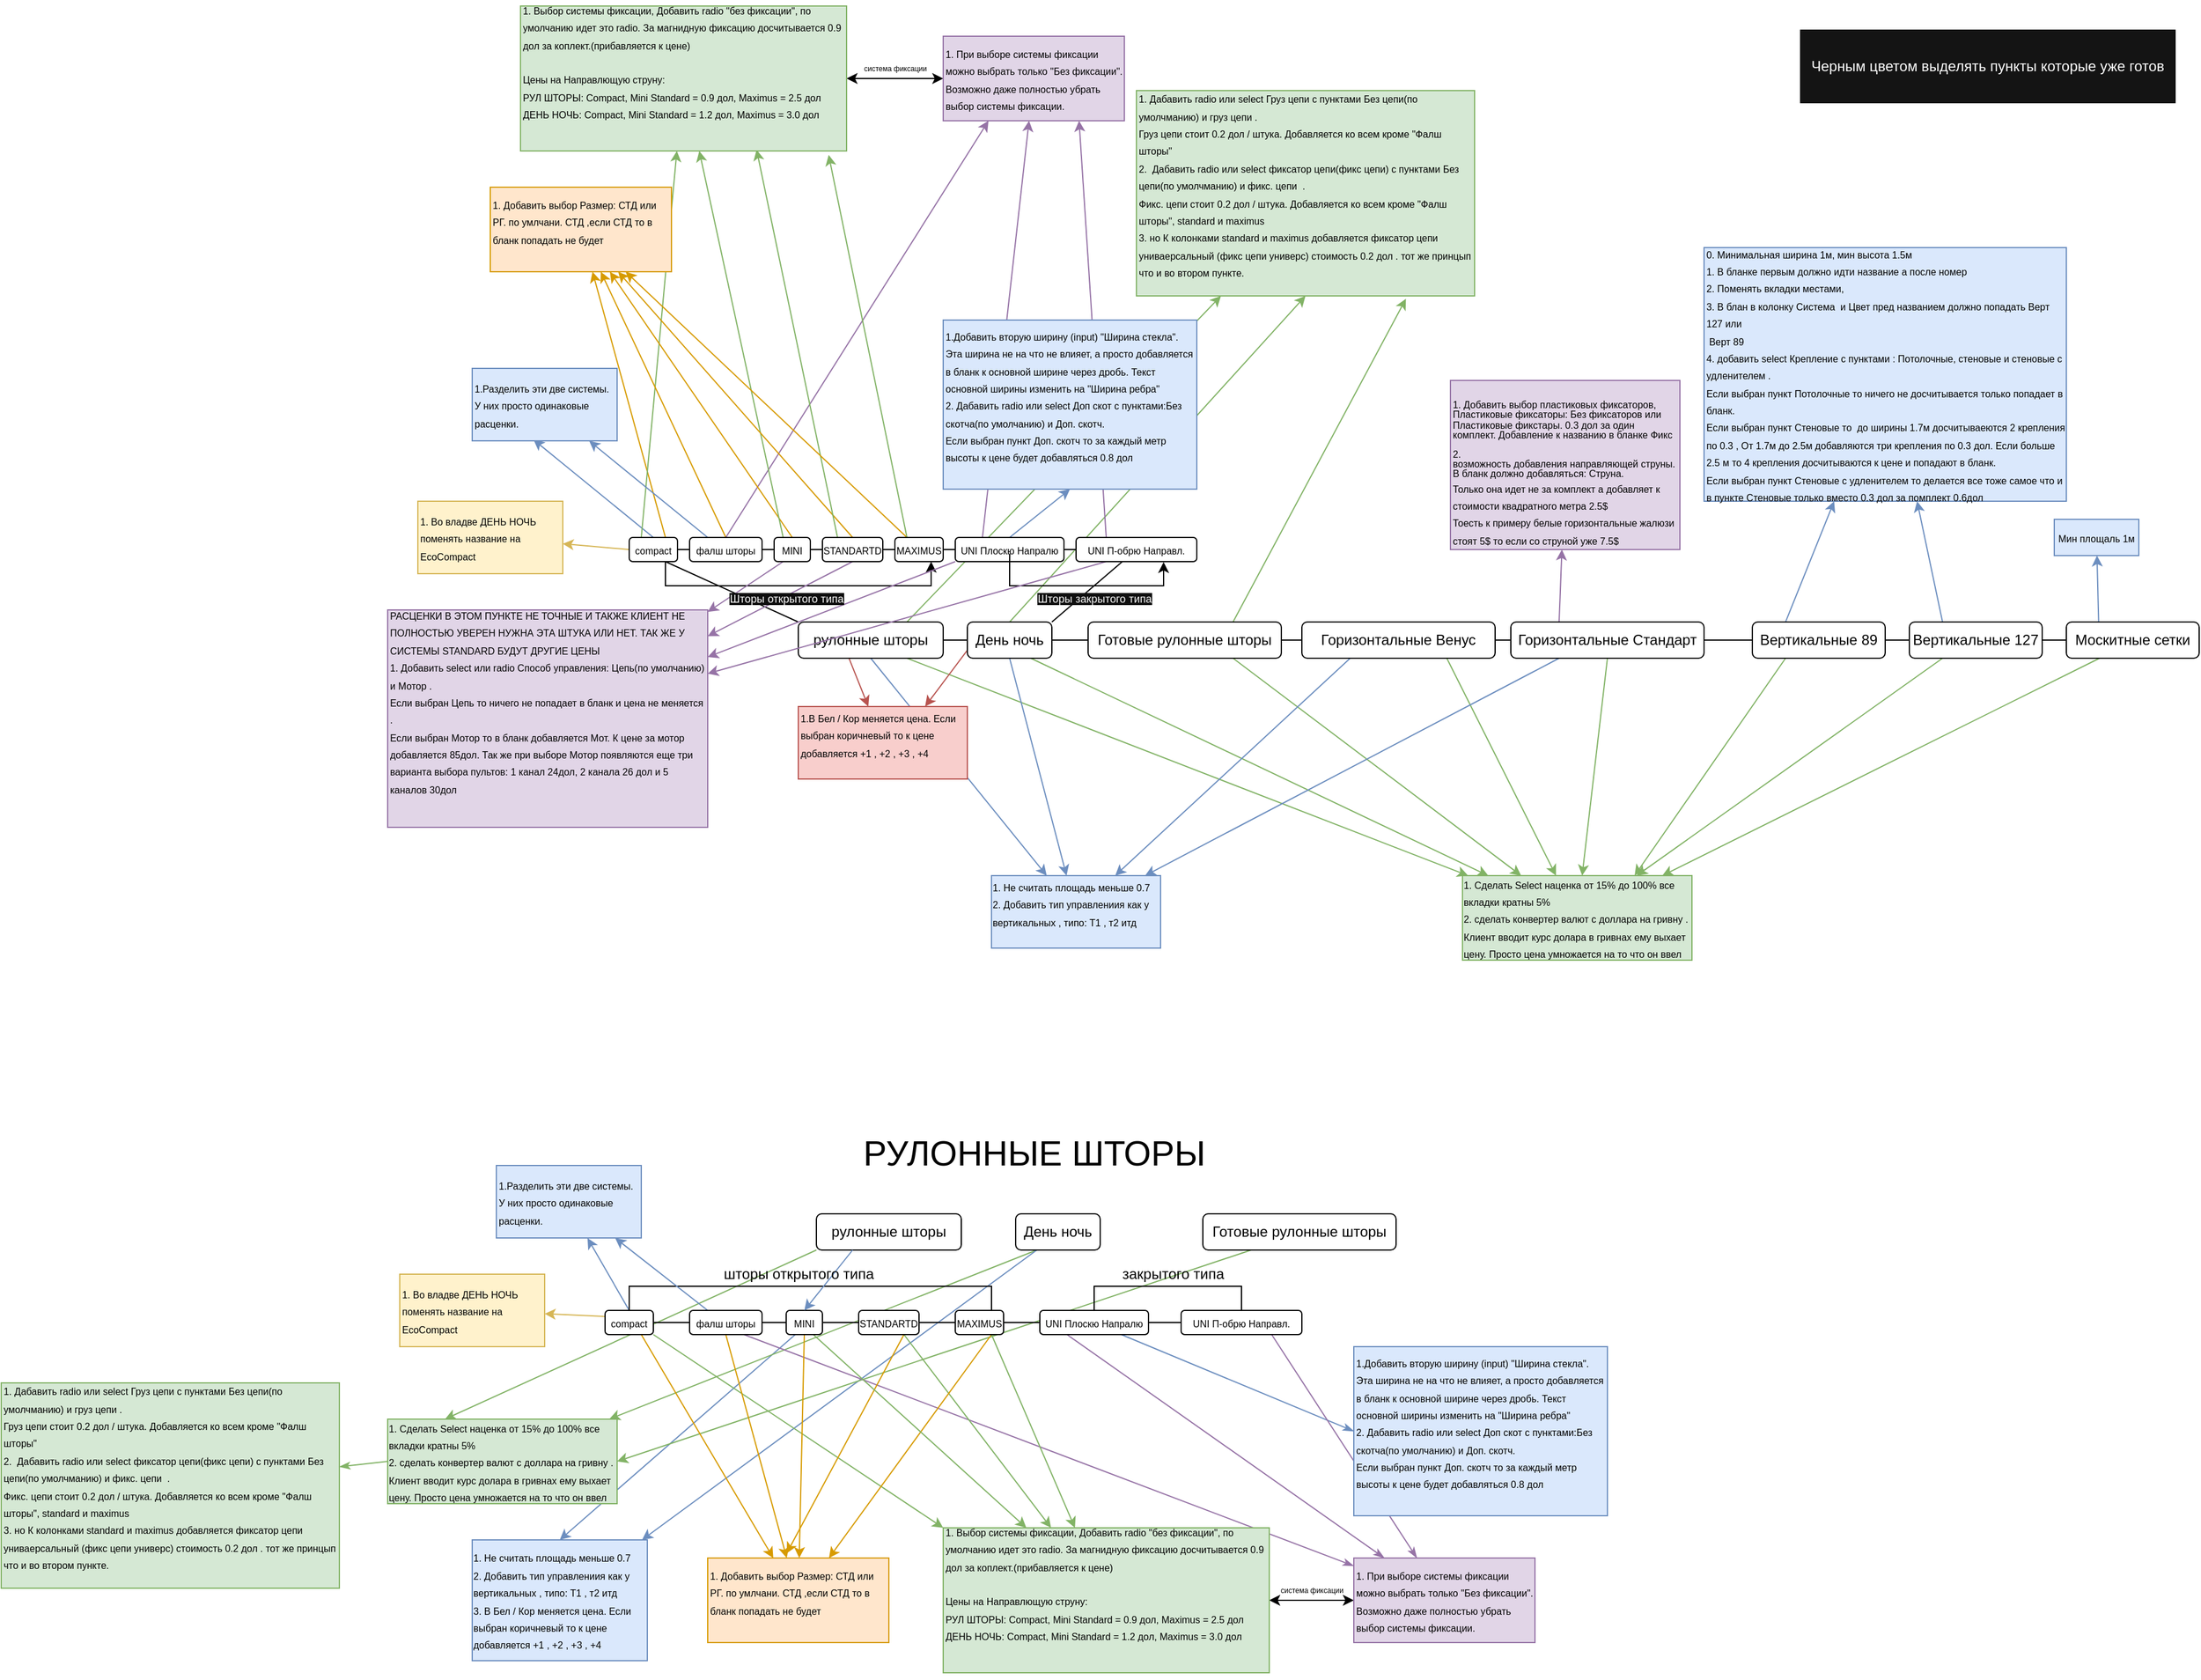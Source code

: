 <mxfile version="13.9.2" type="github"><diagram id="Gw-OTtRD4lfyqZLyE981" name="Страница 1"><mxGraphModel dx="2106" dy="666" grid="1" gridSize="10" guides="1" tooltips="1" connect="1" arrows="1" fold="1" page="1" pageScale="1" pageWidth="827" pageHeight="1169" math="0" shadow="0"><root><mxCell id="0"/><mxCell id="1" parent="0"/><mxCell id="YFGiQ5MIki4B_HdZWA-Z-1" style="edgeStyle=none;rounded=0;orthogonalLoop=1;jettySize=auto;html=1;exitX=1;exitY=0.5;exitDx=0;exitDy=0;entryX=0;entryY=0.5;entryDx=0;entryDy=0;endArrow=none;endFill=0;" parent="1" source="YFGiQ5MIki4B_HdZWA-Z-7" target="YFGiQ5MIki4B_HdZWA-Z-14" edge="1"><mxGeometry relative="1" as="geometry"/></mxCell><mxCell id="YFGiQ5MIki4B_HdZWA-Z-2" style="edgeStyle=none;rounded=0;orthogonalLoop=1;jettySize=auto;html=1;exitX=0;exitY=0;exitDx=0;exitDy=0;entryX=0.75;entryY=1;entryDx=0;entryDy=0;endArrow=none;endFill=0;" parent="1" source="YFGiQ5MIki4B_HdZWA-Z-7" target="YFGiQ5MIki4B_HdZWA-Z-44" edge="1"><mxGeometry relative="1" as="geometry"/></mxCell><mxCell id="YFGiQ5MIki4B_HdZWA-Z-3" style="edgeStyle=none;rounded=0;orthogonalLoop=1;jettySize=auto;html=1;exitX=0.5;exitY=1;exitDx=0;exitDy=0;endArrow=classic;endFill=1;fillColor=#dae8fc;strokeColor=#6c8ebf;" parent="1" source="YFGiQ5MIki4B_HdZWA-Z-7" target="YFGiQ5MIki4B_HdZWA-Z-74" edge="1"><mxGeometry relative="1" as="geometry"/></mxCell><mxCell id="YFGiQ5MIki4B_HdZWA-Z-4" style="edgeStyle=none;rounded=0;orthogonalLoop=1;jettySize=auto;html=1;exitX=0.75;exitY=1;exitDx=0;exitDy=0;endArrow=classic;endFill=1;fillColor=#d5e8d4;strokeColor=#82b366;" parent="1" source="YFGiQ5MIki4B_HdZWA-Z-7" target="YFGiQ5MIki4B_HdZWA-Z-77" edge="1"><mxGeometry relative="1" as="geometry"/></mxCell><mxCell id="YFGiQ5MIki4B_HdZWA-Z-5" style="edgeStyle=none;rounded=0;orthogonalLoop=1;jettySize=auto;html=1;exitX=0.25;exitY=0;exitDx=0;exitDy=0;endArrow=classic;endFill=1;fillColor=#f8cecc;strokeColor=#b85450;" parent="1" source="YFGiQ5MIki4B_HdZWA-Z-7" target="YFGiQ5MIki4B_HdZWA-Z-80" edge="1"><mxGeometry relative="1" as="geometry"/></mxCell><mxCell id="YFGiQ5MIki4B_HdZWA-Z-6" style="edgeStyle=none;rounded=0;orthogonalLoop=1;jettySize=auto;html=1;exitX=0.75;exitY=0;exitDx=0;exitDy=0;entryX=0.25;entryY=1;entryDx=0;entryDy=0;fillColor=#d5e8d4;strokeColor=#82b366;" parent="1" source="YFGiQ5MIki4B_HdZWA-Z-7" target="YFGiQ5MIki4B_HdZWA-Z-89" edge="1"><mxGeometry relative="1" as="geometry"/></mxCell><mxCell id="YFGiQ5MIki4B_HdZWA-Z-7" value="рулонные шторы" style="rounded=1;whiteSpace=wrap;html=1;" parent="1" vertex="1"><mxGeometry x="370" y="550" width="120" height="30" as="geometry"/></mxCell><mxCell id="YFGiQ5MIki4B_HdZWA-Z-8" style="edgeStyle=none;rounded=0;orthogonalLoop=1;jettySize=auto;html=1;exitX=1;exitY=0.5;exitDx=0;exitDy=0;entryX=0;entryY=0.5;entryDx=0;entryDy=0;endArrow=none;endFill=0;" parent="1" source="YFGiQ5MIki4B_HdZWA-Z-14" target="YFGiQ5MIki4B_HdZWA-Z-18" edge="1"><mxGeometry relative="1" as="geometry"/></mxCell><mxCell id="YFGiQ5MIki4B_HdZWA-Z-9" style="edgeStyle=none;rounded=0;orthogonalLoop=1;jettySize=auto;html=1;exitX=0.5;exitY=1;exitDx=0;exitDy=0;endArrow=classic;endFill=1;fillColor=#dae8fc;strokeColor=#6c8ebf;" parent="1" source="YFGiQ5MIki4B_HdZWA-Z-14" target="YFGiQ5MIki4B_HdZWA-Z-74" edge="1"><mxGeometry relative="1" as="geometry"/></mxCell><mxCell id="YFGiQ5MIki4B_HdZWA-Z-10" style="edgeStyle=none;rounded=0;orthogonalLoop=1;jettySize=auto;html=1;exitX=0.75;exitY=1;exitDx=0;exitDy=0;endArrow=classic;endFill=1;fillColor=#d5e8d4;strokeColor=#82b366;" parent="1" source="YFGiQ5MIki4B_HdZWA-Z-14" target="YFGiQ5MIki4B_HdZWA-Z-77" edge="1"><mxGeometry relative="1" as="geometry"/></mxCell><mxCell id="YFGiQ5MIki4B_HdZWA-Z-11" style="edgeStyle=none;rounded=0;orthogonalLoop=1;jettySize=auto;html=1;exitX=0.25;exitY=0;exitDx=0;exitDy=0;entryX=0.75;entryY=0;entryDx=0;entryDy=0;endArrow=classic;endFill=1;fillColor=#f8cecc;strokeColor=#b85450;" parent="1" source="YFGiQ5MIki4B_HdZWA-Z-14" target="YFGiQ5MIki4B_HdZWA-Z-80" edge="1"><mxGeometry relative="1" as="geometry"/></mxCell><mxCell id="YFGiQ5MIki4B_HdZWA-Z-12" style="edgeStyle=none;rounded=0;orthogonalLoop=1;jettySize=auto;html=1;exitX=1;exitY=0;exitDx=0;exitDy=0;endArrow=none;endFill=0;" parent="1" source="YFGiQ5MIki4B_HdZWA-Z-14" target="YFGiQ5MIki4B_HdZWA-Z-69" edge="1"><mxGeometry relative="1" as="geometry"/></mxCell><mxCell id="YFGiQ5MIki4B_HdZWA-Z-13" style="edgeStyle=none;rounded=0;orthogonalLoop=1;jettySize=auto;html=1;exitX=0.5;exitY=0;exitDx=0;exitDy=0;entryX=0.5;entryY=1;entryDx=0;entryDy=0;fillColor=#d5e8d4;strokeColor=#82b366;" parent="1" source="YFGiQ5MIki4B_HdZWA-Z-14" target="YFGiQ5MIki4B_HdZWA-Z-89" edge="1"><mxGeometry relative="1" as="geometry"/></mxCell><mxCell id="YFGiQ5MIki4B_HdZWA-Z-14" value="День ночь" style="rounded=1;whiteSpace=wrap;html=1;" parent="1" vertex="1"><mxGeometry x="510" y="550" width="70" height="30" as="geometry"/></mxCell><mxCell id="YFGiQ5MIki4B_HdZWA-Z-15" style="edgeStyle=none;rounded=0;orthogonalLoop=1;jettySize=auto;html=1;exitX=1;exitY=0.5;exitDx=0;exitDy=0;entryX=0;entryY=0.5;entryDx=0;entryDy=0;endArrow=none;endFill=0;" parent="1" source="YFGiQ5MIki4B_HdZWA-Z-18" target="YFGiQ5MIki4B_HdZWA-Z-22" edge="1"><mxGeometry relative="1" as="geometry"/></mxCell><mxCell id="YFGiQ5MIki4B_HdZWA-Z-16" style="edgeStyle=none;rounded=0;orthogonalLoop=1;jettySize=auto;html=1;exitX=0.75;exitY=1;exitDx=0;exitDy=0;endArrow=classic;endFill=1;fillColor=#d5e8d4;strokeColor=#82b366;" parent="1" source="YFGiQ5MIki4B_HdZWA-Z-18" target="YFGiQ5MIki4B_HdZWA-Z-77" edge="1"><mxGeometry relative="1" as="geometry"/></mxCell><mxCell id="YFGiQ5MIki4B_HdZWA-Z-17" style="edgeStyle=none;rounded=0;orthogonalLoop=1;jettySize=auto;html=1;exitX=0.75;exitY=0;exitDx=0;exitDy=0;entryX=0.797;entryY=1.014;entryDx=0;entryDy=0;entryPerimeter=0;fillColor=#d5e8d4;strokeColor=#82b366;" parent="1" source="YFGiQ5MIki4B_HdZWA-Z-18" target="YFGiQ5MIki4B_HdZWA-Z-89" edge="1"><mxGeometry relative="1" as="geometry"/></mxCell><mxCell id="YFGiQ5MIki4B_HdZWA-Z-18" value="Готовые рулонные шторы" style="rounded=1;whiteSpace=wrap;html=1;" parent="1" vertex="1"><mxGeometry x="610" y="550" width="160" height="30" as="geometry"/></mxCell><mxCell id="YFGiQ5MIki4B_HdZWA-Z-19" style="edgeStyle=none;rounded=0;orthogonalLoop=1;jettySize=auto;html=1;exitX=1;exitY=0.5;exitDx=0;exitDy=0;endArrow=none;endFill=0;" parent="1" source="YFGiQ5MIki4B_HdZWA-Z-22" target="YFGiQ5MIki4B_HdZWA-Z-26" edge="1"><mxGeometry relative="1" as="geometry"/></mxCell><mxCell id="YFGiQ5MIki4B_HdZWA-Z-20" style="edgeStyle=none;rounded=0;orthogonalLoop=1;jettySize=auto;html=1;exitX=0.25;exitY=1;exitDx=0;exitDy=0;endArrow=classic;endFill=1;fillColor=#dae8fc;strokeColor=#6c8ebf;" parent="1" source="YFGiQ5MIki4B_HdZWA-Z-22" target="YFGiQ5MIki4B_HdZWA-Z-74" edge="1"><mxGeometry relative="1" as="geometry"/></mxCell><mxCell id="YFGiQ5MIki4B_HdZWA-Z-21" style="edgeStyle=none;rounded=0;orthogonalLoop=1;jettySize=auto;html=1;exitX=0.75;exitY=1;exitDx=0;exitDy=0;endArrow=classic;endFill=1;fillColor=#d5e8d4;strokeColor=#82b366;" parent="1" source="YFGiQ5MIki4B_HdZWA-Z-22" target="YFGiQ5MIki4B_HdZWA-Z-77" edge="1"><mxGeometry relative="1" as="geometry"/></mxCell><mxCell id="YFGiQ5MIki4B_HdZWA-Z-22" value="Горизонтальные Венус" style="rounded=1;whiteSpace=wrap;html=1;" parent="1" vertex="1"><mxGeometry x="787" y="550" width="160" height="30" as="geometry"/></mxCell><mxCell id="YFGiQ5MIki4B_HdZWA-Z-23" style="edgeStyle=none;rounded=0;orthogonalLoop=1;jettySize=auto;html=1;exitX=1;exitY=0.5;exitDx=0;exitDy=0;entryX=0;entryY=0.5;entryDx=0;entryDy=0;endArrow=none;endFill=0;" parent="1" source="YFGiQ5MIki4B_HdZWA-Z-26" target="YFGiQ5MIki4B_HdZWA-Z-30" edge="1"><mxGeometry relative="1" as="geometry"/></mxCell><mxCell id="YFGiQ5MIki4B_HdZWA-Z-24" style="edgeStyle=none;rounded=0;orthogonalLoop=1;jettySize=auto;html=1;exitX=0.25;exitY=1;exitDx=0;exitDy=0;endArrow=classic;endFill=1;fillColor=#dae8fc;strokeColor=#6c8ebf;" parent="1" source="YFGiQ5MIki4B_HdZWA-Z-26" target="YFGiQ5MIki4B_HdZWA-Z-74" edge="1"><mxGeometry relative="1" as="geometry"/></mxCell><mxCell id="YFGiQ5MIki4B_HdZWA-Z-25" style="edgeStyle=none;rounded=0;orthogonalLoop=1;jettySize=auto;html=1;exitX=0.5;exitY=1;exitDx=0;exitDy=0;endArrow=classic;endFill=1;fillColor=#d5e8d4;strokeColor=#82b366;" parent="1" source="YFGiQ5MIki4B_HdZWA-Z-26" target="YFGiQ5MIki4B_HdZWA-Z-77" edge="1"><mxGeometry relative="1" as="geometry"/></mxCell><mxCell id="YFGiQ5MIki4B_HdZWA-Z-97" style="edgeStyle=none;rounded=0;orthogonalLoop=1;jettySize=auto;html=1;exitX=0.25;exitY=0;exitDx=0;exitDy=0;fillColor=#e1d5e7;strokeColor=#9673a6;" parent="1" source="YFGiQ5MIki4B_HdZWA-Z-26" target="YFGiQ5MIki4B_HdZWA-Z-94" edge="1"><mxGeometry relative="1" as="geometry"/></mxCell><mxCell id="YFGiQ5MIki4B_HdZWA-Z-26" value="Горизонтальные Стандарт" style="rounded=1;whiteSpace=wrap;html=1;" parent="1" vertex="1"><mxGeometry x="960" y="550" width="160" height="30" as="geometry"/></mxCell><mxCell id="YFGiQ5MIki4B_HdZWA-Z-27" style="edgeStyle=none;rounded=0;orthogonalLoop=1;jettySize=auto;html=1;exitX=1;exitY=0.5;exitDx=0;exitDy=0;endArrow=none;endFill=0;" parent="1" source="YFGiQ5MIki4B_HdZWA-Z-30" target="YFGiQ5MIki4B_HdZWA-Z-34" edge="1"><mxGeometry relative="1" as="geometry"/></mxCell><mxCell id="YFGiQ5MIki4B_HdZWA-Z-28" style="edgeStyle=none;rounded=0;orthogonalLoop=1;jettySize=auto;html=1;exitX=0.25;exitY=1;exitDx=0;exitDy=0;entryX=0.75;entryY=0;entryDx=0;entryDy=0;endArrow=classic;endFill=1;fillColor=#d5e8d4;strokeColor=#82b366;" parent="1" source="YFGiQ5MIki4B_HdZWA-Z-30" target="YFGiQ5MIki4B_HdZWA-Z-77" edge="1"><mxGeometry relative="1" as="geometry"/></mxCell><mxCell id="YFGiQ5MIki4B_HdZWA-Z-29" style="edgeStyle=none;rounded=0;orthogonalLoop=1;jettySize=auto;html=1;exitX=0.25;exitY=0;exitDx=0;exitDy=0;fillColor=#dae8fc;strokeColor=#6c8ebf;" parent="1" source="YFGiQ5MIki4B_HdZWA-Z-30" target="YFGiQ5MIki4B_HdZWA-Z-88" edge="1"><mxGeometry relative="1" as="geometry"/></mxCell><mxCell id="YFGiQ5MIki4B_HdZWA-Z-30" value="Вертикальные 89" style="rounded=1;whiteSpace=wrap;html=1;" parent="1" vertex="1"><mxGeometry x="1160" y="550" width="110" height="30" as="geometry"/></mxCell><mxCell id="YFGiQ5MIki4B_HdZWA-Z-31" style="edgeStyle=none;rounded=0;orthogonalLoop=1;jettySize=auto;html=1;exitX=1;exitY=0.5;exitDx=0;exitDy=0;entryX=0;entryY=0.5;entryDx=0;entryDy=0;endArrow=none;endFill=0;" parent="1" source="YFGiQ5MIki4B_HdZWA-Z-34" target="YFGiQ5MIki4B_HdZWA-Z-37" edge="1"><mxGeometry relative="1" as="geometry"/></mxCell><mxCell id="YFGiQ5MIki4B_HdZWA-Z-32" style="edgeStyle=none;rounded=0;orthogonalLoop=1;jettySize=auto;html=1;exitX=0.25;exitY=1;exitDx=0;exitDy=0;endArrow=classic;endFill=1;fillColor=#d5e8d4;strokeColor=#82b366;" parent="1" source="YFGiQ5MIki4B_HdZWA-Z-34" target="YFGiQ5MIki4B_HdZWA-Z-77" edge="1"><mxGeometry relative="1" as="geometry"/></mxCell><mxCell id="YFGiQ5MIki4B_HdZWA-Z-33" style="edgeStyle=none;rounded=0;orthogonalLoop=1;jettySize=auto;html=1;exitX=0.25;exitY=0;exitDx=0;exitDy=0;entryX=0.588;entryY=1;entryDx=0;entryDy=0;entryPerimeter=0;fillColor=#dae8fc;strokeColor=#6c8ebf;" parent="1" source="YFGiQ5MIki4B_HdZWA-Z-34" target="YFGiQ5MIki4B_HdZWA-Z-88" edge="1"><mxGeometry relative="1" as="geometry"/></mxCell><mxCell id="YFGiQ5MIki4B_HdZWA-Z-34" value="Вертикальные 127" style="rounded=1;whiteSpace=wrap;html=1;" parent="1" vertex="1"><mxGeometry x="1290" y="550" width="110" height="30" as="geometry"/></mxCell><mxCell id="YFGiQ5MIki4B_HdZWA-Z-35" style="edgeStyle=none;rounded=0;orthogonalLoop=1;jettySize=auto;html=1;exitX=0.25;exitY=1;exitDx=0;exitDy=0;endArrow=classic;endFill=1;fillColor=#dae8fc;strokeColor=#6c8ebf;" parent="1" source="YFGiQ5MIki4B_HdZWA-Z-37" target="YFGiQ5MIki4B_HdZWA-Z-75" edge="1"><mxGeometry relative="1" as="geometry"/></mxCell><mxCell id="YFGiQ5MIki4B_HdZWA-Z-36" style="edgeStyle=none;rounded=0;orthogonalLoop=1;jettySize=auto;html=1;exitX=0.25;exitY=1;exitDx=0;exitDy=0;endArrow=classic;endFill=1;fillColor=#d5e8d4;strokeColor=#82b366;" parent="1" source="YFGiQ5MIki4B_HdZWA-Z-37" target="YFGiQ5MIki4B_HdZWA-Z-77" edge="1"><mxGeometry relative="1" as="geometry"/></mxCell><mxCell id="YFGiQ5MIki4B_HdZWA-Z-37" value="Москитные сетки" style="rounded=1;whiteSpace=wrap;html=1;" parent="1" vertex="1"><mxGeometry x="1420" y="550" width="110" height="30" as="geometry"/></mxCell><mxCell id="YFGiQ5MIki4B_HdZWA-Z-38" style="edgeStyle=none;rounded=0;orthogonalLoop=1;jettySize=auto;html=1;exitX=1;exitY=0.5;exitDx=0;exitDy=0;entryX=0;entryY=0.5;entryDx=0;entryDy=0;endArrow=none;endFill=0;" parent="1" source="YFGiQ5MIki4B_HdZWA-Z-44" target="YFGiQ5MIki4B_HdZWA-Z-49" edge="1"><mxGeometry relative="1" as="geometry"/></mxCell><mxCell id="YFGiQ5MIki4B_HdZWA-Z-39" style="edgeStyle=none;rounded=0;orthogonalLoop=1;jettySize=auto;html=1;exitX=0.5;exitY=0;exitDx=0;exitDy=0;entryX=0.423;entryY=0.984;entryDx=0;entryDy=0;entryPerimeter=0;endArrow=classic;endFill=1;fillColor=#dae8fc;strokeColor=#6c8ebf;" parent="1" source="YFGiQ5MIki4B_HdZWA-Z-44" target="YFGiQ5MIki4B_HdZWA-Z-76" edge="1"><mxGeometry relative="1" as="geometry"/></mxCell><mxCell id="YFGiQ5MIki4B_HdZWA-Z-40" style="edgeStyle=none;rounded=0;orthogonalLoop=1;jettySize=auto;html=1;exitX=0.75;exitY=0;exitDx=0;exitDy=0;endArrow=classic;endFill=1;fillColor=#ffe6cc;strokeColor=#d79b00;" parent="1" source="YFGiQ5MIki4B_HdZWA-Z-44" target="YFGiQ5MIki4B_HdZWA-Z-78" edge="1"><mxGeometry relative="1" as="geometry"/></mxCell><mxCell id="YFGiQ5MIki4B_HdZWA-Z-41" style="edgeStyle=orthogonalEdgeStyle;rounded=0;orthogonalLoop=1;jettySize=auto;html=1;exitX=0.75;exitY=1;exitDx=0;exitDy=0;entryX=0.75;entryY=1;entryDx=0;entryDy=0;endArrow=classic;endFill=1;" parent="1" source="YFGiQ5MIki4B_HdZWA-Z-44" target="YFGiQ5MIki4B_HdZWA-Z-73" edge="1"><mxGeometry relative="1" as="geometry"/></mxCell><mxCell id="YFGiQ5MIki4B_HdZWA-Z-42" style="edgeStyle=none;rounded=0;orthogonalLoop=1;jettySize=auto;html=1;exitX=0.25;exitY=0;exitDx=0;exitDy=0;endArrow=classic;endFill=1;fillColor=#d5e8d4;strokeColor=#82b366;" parent="1" source="YFGiQ5MIki4B_HdZWA-Z-44" target="YFGiQ5MIki4B_HdZWA-Z-84" edge="1"><mxGeometry relative="1" as="geometry"/></mxCell><mxCell id="YFGiQ5MIki4B_HdZWA-Z-43" style="edgeStyle=none;rounded=0;orthogonalLoop=1;jettySize=auto;html=1;exitX=0;exitY=0.5;exitDx=0;exitDy=0;endArrow=classic;endFill=1;fillColor=#fff2cc;strokeColor=#d6b656;" parent="1" source="YFGiQ5MIki4B_HdZWA-Z-44" target="YFGiQ5MIki4B_HdZWA-Z-86" edge="1"><mxGeometry relative="1" as="geometry"/></mxCell><mxCell id="YFGiQ5MIki4B_HdZWA-Z-44" value="&lt;font style=&quot;font-size: 8px&quot;&gt;compact&lt;/font&gt;" style="rounded=1;whiteSpace=wrap;html=1;" parent="1" vertex="1"><mxGeometry x="230" y="480" width="40" height="20" as="geometry"/></mxCell><mxCell id="YFGiQ5MIki4B_HdZWA-Z-45" style="edgeStyle=none;rounded=0;orthogonalLoop=1;jettySize=auto;html=1;exitX=1;exitY=0.5;exitDx=0;exitDy=0;entryX=0;entryY=0.5;entryDx=0;entryDy=0;endArrow=none;endFill=0;" parent="1" source="YFGiQ5MIki4B_HdZWA-Z-49" target="YFGiQ5MIki4B_HdZWA-Z-54" edge="1"><mxGeometry relative="1" as="geometry"/></mxCell><mxCell id="YFGiQ5MIki4B_HdZWA-Z-46" style="edgeStyle=none;rounded=0;orthogonalLoop=1;jettySize=auto;html=1;exitX=0.25;exitY=0;exitDx=0;exitDy=0;endArrow=classic;endFill=1;fillColor=#dae8fc;strokeColor=#6c8ebf;" parent="1" source="YFGiQ5MIki4B_HdZWA-Z-49" target="YFGiQ5MIki4B_HdZWA-Z-76" edge="1"><mxGeometry relative="1" as="geometry"/></mxCell><mxCell id="YFGiQ5MIki4B_HdZWA-Z-47" style="edgeStyle=none;rounded=0;orthogonalLoop=1;jettySize=auto;html=1;exitX=0.5;exitY=0;exitDx=0;exitDy=0;endArrow=classic;endFill=1;fillColor=#ffe6cc;strokeColor=#d79b00;" parent="1" source="YFGiQ5MIki4B_HdZWA-Z-49" target="YFGiQ5MIki4B_HdZWA-Z-78" edge="1"><mxGeometry relative="1" as="geometry"/></mxCell><mxCell id="YFGiQ5MIki4B_HdZWA-Z-48" style="edgeStyle=none;rounded=0;orthogonalLoop=1;jettySize=auto;html=1;exitX=0.5;exitY=0;exitDx=0;exitDy=0;entryX=0.25;entryY=1;entryDx=0;entryDy=0;endArrow=classic;endFill=1;fillColor=#e1d5e7;strokeColor=#9673a6;" parent="1" source="YFGiQ5MIki4B_HdZWA-Z-49" target="YFGiQ5MIki4B_HdZWA-Z-85" edge="1"><mxGeometry relative="1" as="geometry"/></mxCell><mxCell id="YFGiQ5MIki4B_HdZWA-Z-49" value="&lt;font style=&quot;font-size: 8px&quot;&gt;фалш шторы&lt;/font&gt;" style="rounded=1;whiteSpace=wrap;html=1;" parent="1" vertex="1"><mxGeometry x="280" y="480" width="60" height="20" as="geometry"/></mxCell><mxCell id="YFGiQ5MIki4B_HdZWA-Z-50" style="edgeStyle=none;rounded=0;orthogonalLoop=1;jettySize=auto;html=1;exitX=1;exitY=0.5;exitDx=0;exitDy=0;entryX=0;entryY=0.5;entryDx=0;entryDy=0;endArrow=none;endFill=0;" parent="1" source="YFGiQ5MIki4B_HdZWA-Z-54" target="YFGiQ5MIki4B_HdZWA-Z-59" edge="1"><mxGeometry relative="1" as="geometry"/></mxCell><mxCell id="YFGiQ5MIki4B_HdZWA-Z-51" style="edgeStyle=none;rounded=0;orthogonalLoop=1;jettySize=auto;html=1;exitX=0.5;exitY=0;exitDx=0;exitDy=0;endArrow=classic;endFill=1;fillColor=#ffe6cc;strokeColor=#d79b00;" parent="1" source="YFGiQ5MIki4B_HdZWA-Z-54" target="YFGiQ5MIki4B_HdZWA-Z-78" edge="1"><mxGeometry relative="1" as="geometry"/></mxCell><mxCell id="YFGiQ5MIki4B_HdZWA-Z-52" style="edgeStyle=none;rounded=0;orthogonalLoop=1;jettySize=auto;html=1;exitX=0.25;exitY=0;exitDx=0;exitDy=0;endArrow=classic;endFill=1;fillColor=#d5e8d4;strokeColor=#82b366;" parent="1" source="YFGiQ5MIki4B_HdZWA-Z-54" target="YFGiQ5MIki4B_HdZWA-Z-84" edge="1"><mxGeometry relative="1" as="geometry"/></mxCell><mxCell id="YFGiQ5MIki4B_HdZWA-Z-53" style="edgeStyle=none;rounded=0;orthogonalLoop=1;jettySize=auto;html=1;exitX=0.25;exitY=1;exitDx=0;exitDy=0;fillColor=#e1d5e7;strokeColor=#9673a6;" parent="1" source="YFGiQ5MIki4B_HdZWA-Z-54" target="YFGiQ5MIki4B_HdZWA-Z-90" edge="1"><mxGeometry relative="1" as="geometry"/></mxCell><mxCell id="YFGiQ5MIki4B_HdZWA-Z-54" value="&lt;font style=&quot;font-size: 8px&quot;&gt;MINI&lt;/font&gt;" style="rounded=1;whiteSpace=wrap;html=1;" parent="1" vertex="1"><mxGeometry x="350" y="480" width="30" height="20" as="geometry"/></mxCell><mxCell id="YFGiQ5MIki4B_HdZWA-Z-55" style="edgeStyle=none;rounded=0;orthogonalLoop=1;jettySize=auto;html=1;exitX=1;exitY=0.5;exitDx=0;exitDy=0;entryX=0;entryY=0.5;entryDx=0;entryDy=0;endArrow=none;endFill=0;" parent="1" source="YFGiQ5MIki4B_HdZWA-Z-59" target="YFGiQ5MIki4B_HdZWA-Z-73" edge="1"><mxGeometry relative="1" as="geometry"/></mxCell><mxCell id="YFGiQ5MIki4B_HdZWA-Z-56" style="edgeStyle=none;rounded=0;orthogonalLoop=1;jettySize=auto;html=1;exitX=0.5;exitY=0;exitDx=0;exitDy=0;endArrow=classic;endFill=1;fillColor=#ffe6cc;strokeColor=#d79b00;" parent="1" source="YFGiQ5MIki4B_HdZWA-Z-59" target="YFGiQ5MIki4B_HdZWA-Z-78" edge="1"><mxGeometry relative="1" as="geometry"/></mxCell><mxCell id="YFGiQ5MIki4B_HdZWA-Z-57" style="edgeStyle=none;rounded=0;orthogonalLoop=1;jettySize=auto;html=1;exitX=0.25;exitY=0;exitDx=0;exitDy=0;entryX=0.724;entryY=0.991;entryDx=0;entryDy=0;entryPerimeter=0;endArrow=classic;endFill=1;fillColor=#d5e8d4;strokeColor=#82b366;" parent="1" source="YFGiQ5MIki4B_HdZWA-Z-59" target="YFGiQ5MIki4B_HdZWA-Z-84" edge="1"><mxGeometry relative="1" as="geometry"/></mxCell><mxCell id="YFGiQ5MIki4B_HdZWA-Z-58" style="edgeStyle=none;rounded=0;orthogonalLoop=1;jettySize=auto;html=1;exitX=0.5;exitY=1;exitDx=0;exitDy=0;fillColor=#e1d5e7;strokeColor=#9673a6;" parent="1" source="YFGiQ5MIki4B_HdZWA-Z-59" target="YFGiQ5MIki4B_HdZWA-Z-90" edge="1"><mxGeometry relative="1" as="geometry"/></mxCell><mxCell id="YFGiQ5MIki4B_HdZWA-Z-59" value="&lt;font style=&quot;font-size: 8px&quot;&gt;STANDARTD&lt;/font&gt;" style="rounded=1;whiteSpace=wrap;html=1;" parent="1" vertex="1"><mxGeometry x="390" y="480" width="50" height="20" as="geometry"/></mxCell><mxCell id="YFGiQ5MIki4B_HdZWA-Z-60" style="edgeStyle=none;rounded=0;orthogonalLoop=1;jettySize=auto;html=1;endArrow=none;endFill=0;" parent="1" source="YFGiQ5MIki4B_HdZWA-Z-65" target="YFGiQ5MIki4B_HdZWA-Z-73" edge="1"><mxGeometry relative="1" as="geometry"/></mxCell><mxCell id="YFGiQ5MIki4B_HdZWA-Z-61" style="edgeStyle=none;rounded=0;orthogonalLoop=1;jettySize=auto;html=1;exitX=0.5;exitY=0;exitDx=0;exitDy=0;entryX=0.5;entryY=1;entryDx=0;entryDy=0;endArrow=classic;endFill=1;fillColor=#dae8fc;strokeColor=#6c8ebf;" parent="1" source="YFGiQ5MIki4B_HdZWA-Z-65" target="YFGiQ5MIki4B_HdZWA-Z-79" edge="1"><mxGeometry relative="1" as="geometry"/></mxCell><mxCell id="YFGiQ5MIki4B_HdZWA-Z-62" style="edgeStyle=orthogonalEdgeStyle;rounded=0;orthogonalLoop=1;jettySize=auto;html=1;exitX=0.5;exitY=1;exitDx=0;exitDy=0;entryX=0.725;entryY=1.017;entryDx=0;entryDy=0;entryPerimeter=0;endArrow=classic;endFill=1;" parent="1" source="YFGiQ5MIki4B_HdZWA-Z-65" target="YFGiQ5MIki4B_HdZWA-Z-69" edge="1"><mxGeometry relative="1" as="geometry"/></mxCell><mxCell id="YFGiQ5MIki4B_HdZWA-Z-63" style="edgeStyle=none;rounded=0;orthogonalLoop=1;jettySize=auto;html=1;exitX=0.25;exitY=0;exitDx=0;exitDy=0;endArrow=classic;endFill=1;fillColor=#e1d5e7;strokeColor=#9673a6;" parent="1" source="YFGiQ5MIki4B_HdZWA-Z-65" target="YFGiQ5MIki4B_HdZWA-Z-85" edge="1"><mxGeometry relative="1" as="geometry"/></mxCell><mxCell id="YFGiQ5MIki4B_HdZWA-Z-64" style="edgeStyle=none;rounded=0;orthogonalLoop=1;jettySize=auto;html=1;exitX=0;exitY=1;exitDx=0;exitDy=0;fillColor=#e1d5e7;strokeColor=#9673a6;" parent="1" source="YFGiQ5MIki4B_HdZWA-Z-65" target="YFGiQ5MIki4B_HdZWA-Z-90" edge="1"><mxGeometry relative="1" as="geometry"/></mxCell><mxCell id="YFGiQ5MIki4B_HdZWA-Z-65" value="&lt;font style=&quot;font-size: 8px&quot;&gt;UNI Плоскю Напралю&lt;/font&gt;" style="rounded=1;whiteSpace=wrap;html=1;" parent="1" vertex="1"><mxGeometry x="500" y="480" width="90" height="20" as="geometry"/></mxCell><mxCell id="YFGiQ5MIki4B_HdZWA-Z-66" style="edgeStyle=none;rounded=0;orthogonalLoop=1;jettySize=auto;html=1;entryX=1;entryY=0.5;entryDx=0;entryDy=0;endArrow=none;endFill=0;" parent="1" source="YFGiQ5MIki4B_HdZWA-Z-69" target="YFGiQ5MIki4B_HdZWA-Z-65" edge="1"><mxGeometry relative="1" as="geometry"/></mxCell><mxCell id="YFGiQ5MIki4B_HdZWA-Z-67" style="edgeStyle=none;rounded=0;orthogonalLoop=1;jettySize=auto;html=1;exitX=0.25;exitY=0;exitDx=0;exitDy=0;entryX=0.75;entryY=1;entryDx=0;entryDy=0;endArrow=classic;endFill=1;fillColor=#e1d5e7;strokeColor=#9673a6;" parent="1" source="YFGiQ5MIki4B_HdZWA-Z-69" target="YFGiQ5MIki4B_HdZWA-Z-85" edge="1"><mxGeometry relative="1" as="geometry"/></mxCell><mxCell id="YFGiQ5MIki4B_HdZWA-Z-68" style="edgeStyle=none;rounded=0;orthogonalLoop=1;jettySize=auto;html=1;exitX=0.25;exitY=1;exitDx=0;exitDy=0;fillColor=#e1d5e7;strokeColor=#9673a6;" parent="1" source="YFGiQ5MIki4B_HdZWA-Z-69" target="YFGiQ5MIki4B_HdZWA-Z-90" edge="1"><mxGeometry relative="1" as="geometry"/></mxCell><mxCell id="YFGiQ5MIki4B_HdZWA-Z-69" value="&lt;font style=&quot;font-size: 8px&quot;&gt;UNI П-обрю Направл.&lt;/font&gt;" style="rounded=1;whiteSpace=wrap;html=1;" parent="1" vertex="1"><mxGeometry x="600" y="480" width="100" height="20" as="geometry"/></mxCell><mxCell id="YFGiQ5MIki4B_HdZWA-Z-70" style="edgeStyle=none;rounded=0;orthogonalLoop=1;jettySize=auto;html=1;exitX=0.5;exitY=1;exitDx=0;exitDy=0;entryX=0.501;entryY=0.667;entryDx=0;entryDy=0;entryPerimeter=0;endArrow=none;endFill=0;" parent="1" source="YFGiQ5MIki4B_HdZWA-Z-65" target="YFGiQ5MIki4B_HdZWA-Z-65" edge="1"><mxGeometry relative="1" as="geometry"/></mxCell><mxCell id="YFGiQ5MIki4B_HdZWA-Z-71" style="edgeStyle=none;rounded=0;orthogonalLoop=1;jettySize=auto;html=1;exitX=0.25;exitY=0;exitDx=0;exitDy=0;endArrow=classic;endFill=1;fillColor=#ffe6cc;strokeColor=#d79b00;" parent="1" source="YFGiQ5MIki4B_HdZWA-Z-73" target="YFGiQ5MIki4B_HdZWA-Z-78" edge="1"><mxGeometry relative="1" as="geometry"/></mxCell><mxCell id="YFGiQ5MIki4B_HdZWA-Z-72" style="edgeStyle=none;rounded=0;orthogonalLoop=1;jettySize=auto;html=1;exitX=0.25;exitY=0;exitDx=0;exitDy=0;entryX=0.945;entryY=1.027;entryDx=0;entryDy=0;entryPerimeter=0;endArrow=classic;endFill=1;fillColor=#d5e8d4;strokeColor=#82b366;" parent="1" source="YFGiQ5MIki4B_HdZWA-Z-73" target="YFGiQ5MIki4B_HdZWA-Z-84" edge="1"><mxGeometry relative="1" as="geometry"/></mxCell><mxCell id="YFGiQ5MIki4B_HdZWA-Z-73" value="&lt;font style=&quot;font-size: 8px&quot;&gt;MAXIMUS&lt;/font&gt;" style="rounded=1;whiteSpace=wrap;html=1;" parent="1" vertex="1"><mxGeometry x="450" y="480" width="40" height="20" as="geometry"/></mxCell><mxCell id="YFGiQ5MIki4B_HdZWA-Z-74" value="&lt;div style=&quot;text-align: left&quot;&gt;&lt;span style=&quot;font-size: 8px&quot;&gt;1. Не считать площадь меньше 0.7&amp;nbsp;&lt;/span&gt;&lt;/div&gt;&lt;div style=&quot;text-align: left&quot;&gt;&lt;span style=&quot;font-size: 8px&quot;&gt;2. Добавить тип управлениия как у вертикальных , типо: Т1 , т2 итд&lt;/span&gt;&lt;/div&gt;&lt;div style=&quot;text-align: left&quot;&gt;&lt;span style=&quot;font-size: 8px&quot;&gt;&lt;br&gt;&lt;/span&gt;&lt;/div&gt;" style="whiteSpace=wrap;html=1;fillColor=#dae8fc;strokeColor=#6c8ebf;" parent="1" vertex="1"><mxGeometry x="530" y="760" width="140" height="60" as="geometry"/></mxCell><mxCell id="YFGiQ5MIki4B_HdZWA-Z-75" value="&lt;span style=&quot;font-size: 8px ; line-height: 80%&quot;&gt;Мин площаль 1м&lt;/span&gt;" style="whiteSpace=wrap;html=1;fillColor=#dae8fc;strokeColor=#6c8ebf;" parent="1" vertex="1"><mxGeometry x="1410" y="465" width="70" height="30" as="geometry"/></mxCell><mxCell id="YFGiQ5MIki4B_HdZWA-Z-76" value="&lt;span style=&quot;font-size: 8px&quot;&gt;1.Разделить эти две системы. У них просто одинаковые расценки.&lt;/span&gt;" style="whiteSpace=wrap;html=1;align=left;fillColor=#dae8fc;strokeColor=#6c8ebf;" parent="1" vertex="1"><mxGeometry x="100" y="340" width="120" height="60" as="geometry"/></mxCell><mxCell id="YFGiQ5MIki4B_HdZWA-Z-77" value="&lt;div style=&quot;text-align: left&quot;&gt;&lt;span style=&quot;font-size: 8px&quot;&gt;1. Сделать Select наценка от 15% до 100% все вкладки кратны 5%&lt;/span&gt;&lt;/div&gt;&lt;div style=&quot;text-align: left&quot;&gt;&lt;span style=&quot;font-size: 8px&quot;&gt;2. сделать конвертер валют с доллара на гривну . Клиент вводит курс долара в гривнах ему выхает цену. Просто цена умножается на то что он ввел&lt;/span&gt;&lt;/div&gt;" style="whiteSpace=wrap;html=1;fillColor=#d5e8d4;strokeColor=#82b366;" parent="1" vertex="1"><mxGeometry x="920" y="760" width="190" height="70" as="geometry"/></mxCell><mxCell id="YFGiQ5MIki4B_HdZWA-Z-78" value="&lt;font style=&quot;line-height: 60% ; font-size: 8px&quot;&gt;1. Добавить выбор Размер: СТД или РГ. по умлчани. СТД ,если СТД то в бланк попадать не будет&lt;br&gt;&lt;br&gt;&lt;/font&gt;" style="whiteSpace=wrap;html=1;fillColor=#ffe6cc;strokeColor=#d79b00;align=left;" parent="1" vertex="1"><mxGeometry x="115" y="190" width="150" height="70" as="geometry"/></mxCell><mxCell id="YFGiQ5MIki4B_HdZWA-Z-79" value="&lt;font style=&quot;line-height: 60% ; font-size: 8px&quot;&gt;1.Добавить вторую ширину (input) &quot;Ширина стекла&quot;. Эта ширина не на что не влияет, а просто добавляется в бланк к основной ширине через дробь. Текст основной ширины изменить на &quot;Ширина ребра&quot;&lt;br&gt;2. Дабавить radio или select Доп скот с пунктами:Без скотча(по умолчанию) и Доп. скотч.&lt;br&gt;Если выбран пункт Доп. скотч то за каждый метр высоты к цене будет добавляться 0.8 дол&lt;br&gt;&lt;br&gt;&lt;/font&gt;" style="whiteSpace=wrap;html=1;fillColor=#dae8fc;strokeColor=#6c8ebf;align=left;" parent="1" vertex="1"><mxGeometry x="490" y="300" width="210" height="140" as="geometry"/></mxCell><mxCell id="YFGiQ5MIki4B_HdZWA-Z-80" value="&lt;font style=&quot;font-size: 8px ; line-height: 80%&quot;&gt;1.В Бел / Кор меняется цена. Если выбран коричневый то к цене добавляется +1 , +2 , +3 , +4&lt;br&gt;&lt;br&gt;&lt;/font&gt;" style="whiteSpace=wrap;html=1;fillColor=#f8cecc;strokeColor=#b85450;align=left;" parent="1" vertex="1"><mxGeometry x="370" y="620" width="140" height="60" as="geometry"/></mxCell><mxCell id="YFGiQ5MIki4B_HdZWA-Z-81" value="&lt;font style=&quot;font-size: 9px ; background-color: rgb(13 , 13 , 13)&quot; color=&quot;#ffffff&quot;&gt;Шторы открытого типа&lt;/font&gt;" style="text;html=1;align=center;verticalAlign=middle;resizable=0;points=[];autosize=1;" parent="1" vertex="1"><mxGeometry x="305" y="520" width="110" height="20" as="geometry"/></mxCell><mxCell id="YFGiQ5MIki4B_HdZWA-Z-82" value="&lt;font style=&quot;background-color: rgb(15 , 15 , 15) ; font-size: 9px&quot; color=&quot;#f7f7f7&quot;&gt;Шторы закрытого типа&lt;/font&gt;" style="text;html=1;align=center;verticalAlign=middle;resizable=0;points=[];autosize=1;" parent="1" vertex="1"><mxGeometry x="560" y="520" width="110" height="20" as="geometry"/></mxCell><mxCell id="YFGiQ5MIki4B_HdZWA-Z-83" style="edgeStyle=none;rounded=0;orthogonalLoop=1;jettySize=auto;html=1;exitX=1;exitY=0.5;exitDx=0;exitDy=0;entryX=0;entryY=0.5;entryDx=0;entryDy=0;endArrow=classic;endFill=1;startArrow=classic;startFill=1;" parent="1" source="YFGiQ5MIki4B_HdZWA-Z-84" target="YFGiQ5MIki4B_HdZWA-Z-85" edge="1"><mxGeometry relative="1" as="geometry"/></mxCell><mxCell id="YFGiQ5MIki4B_HdZWA-Z-84" value="&lt;font style=&quot;line-height: 60% ; font-size: 8px&quot;&gt;1. Выбор системы фиксации, Добавить radio &quot;без фиксации&quot;, по умолчанию идет это radio. За магнидную фиксацию досчитывается 0.9 дол за коплект.(прибавляется к цене)&lt;br&gt;&lt;br&gt;Цены на Направлющую струну:&lt;br&gt;РУЛ ШТОРЫ: Compact, Mini Standard = 0.9 дол, Maximus = 2.5 дол&lt;br&gt;ДЕНЬ НОЧЬ: Compact, Mini Standard = 1.2 дол, Maximus = 3.0 дол&lt;br&gt;&lt;br&gt;&lt;br&gt;&lt;/font&gt;" style="whiteSpace=wrap;html=1;fillColor=#d5e8d4;strokeColor=#82b366;align=left;" parent="1" vertex="1"><mxGeometry x="140" y="40" width="270" height="120" as="geometry"/></mxCell><mxCell id="YFGiQ5MIki4B_HdZWA-Z-85" value="&lt;font style=&quot;line-height: 60% ; font-size: 8px&quot;&gt;1. При выборе системы фиксации можно выбрать только &quot;Без фиксации&quot;.&lt;br&gt;Возможно даже полностью убрать выбор системы фиксации.&lt;br&gt;&lt;/font&gt;" style="whiteSpace=wrap;html=1;fillColor=#e1d5e7;strokeColor=#9673a6;align=left;" parent="1" vertex="1"><mxGeometry x="490" y="65" width="150" height="70" as="geometry"/></mxCell><mxCell id="YFGiQ5MIki4B_HdZWA-Z-86" value="&lt;span style=&quot;font-size: 8px&quot;&gt;1. Во владве ДЕНЬ НОЧЬ&amp;nbsp; поменять название на EcoCompact&lt;/span&gt;" style="whiteSpace=wrap;html=1;align=left;fillColor=#fff2cc;strokeColor=#d6b656;" parent="1" vertex="1"><mxGeometry x="55" y="450" width="120" height="60" as="geometry"/></mxCell><mxCell id="YFGiQ5MIki4B_HdZWA-Z-87" value="&lt;font style=&quot;font-size: 6px&quot;&gt;система фиксации&lt;/font&gt;" style="text;html=1;align=center;verticalAlign=middle;resizable=0;points=[];autosize=1;" parent="1" vertex="1"><mxGeometry x="415" y="80" width="70" height="20" as="geometry"/></mxCell><mxCell id="YFGiQ5MIki4B_HdZWA-Z-88" value="&lt;span style=&quot;font-size: 8px&quot;&gt;0&lt;/span&gt;&lt;span style=&quot;font-size: 8px&quot;&gt;. Минимальная ширина 1м, мин высота 1.5м&lt;/span&gt;&lt;span style=&quot;font-size: 8px&quot;&gt;&lt;br&gt;1. В бланке первым должно идти название а после номер&lt;br&gt;2. Поменять вкладки местами,&lt;br&gt;3. В блан в колонку Система&amp;nbsp; и Цвет пред названием должно попадать&amp;nbsp;&lt;/span&gt;&lt;span style=&quot;font-size: 8px&quot;&gt;Верт 127 или&amp;nbsp;&lt;/span&gt;&lt;span style=&quot;font-size: 8px&quot;&gt;&lt;br&gt;&amp;nbsp;Верт 89&lt;br&gt;4. добавить select Крепление с пунктами : Потолочные, стеновые и стеновые с удленителем .&lt;br&gt;Если выбран пункт Потолочные то ничего не досчитывается только попадает в бланк.&lt;br&gt;Если выбран пункт Стеновые то&amp;nbsp; до ширины 1.7м досчитываеются 2 крепления по 0.3 , От 1.7м до 2.5м добавляются три крепления по 0.3 дол. Если больше 2.5 м то 4 крепления досчитываются к цене и попадают в бланк.&lt;br&gt;Если выбран пункт Стеновые с удленителем то делается все тоже самое что и в пункте Стеновые только вместо 0.3 дол за помплект 0.6дол&lt;br&gt;&lt;/span&gt;" style="whiteSpace=wrap;html=1;fillColor=#dae8fc;strokeColor=#6c8ebf;align=left;" parent="1" vertex="1"><mxGeometry x="1120" y="240" width="300" height="210" as="geometry"/></mxCell><mxCell id="YFGiQ5MIki4B_HdZWA-Z-89" value="&lt;font style=&quot;font-size: 8px ; line-height: 80%&quot;&gt;1. Дабавить radio или select Груз цепи с пунктами Без цепи(по умолчманию) и груз цепи .&lt;br&gt;Груз цепи стоит 0.2 дол / штука. Добавляется ко всем кроме &quot;Фалш шторы&quot;&lt;br&gt;2.&amp;nbsp; Дабавить radio или select фиксатор цепи(фикс цепи) с пунктами Без цепи(по умолчманию) и фикс. цепи&amp;nbsp; .&lt;br&gt;Фикс. цепи стоит 0.2 дол / штука. Добавляется ко всем кроме &quot;Фалш шторы&quot;, standard и maximus &lt;br&gt;3. но К колонками&amp;nbsp;standard и maximus добавляется фиксатор цепи униваерсальный (фикс цепи универс) стоимость 0.2 дол . тот же принцып что и во втором пункте.&lt;br&gt;&lt;br&gt;&lt;/font&gt;" style="whiteSpace=wrap;html=1;fillColor=#d5e8d4;strokeColor=#82b366;align=left;" parent="1" vertex="1"><mxGeometry x="650" y="110" width="280" height="170" as="geometry"/></mxCell><mxCell id="YFGiQ5MIki4B_HdZWA-Z-90" value="&lt;font style=&quot;line-height: 60% ; font-size: 8px&quot;&gt;РАСЦЕНКИ В ЭТОМ ПУНКТЕ НЕ ТОЧНЫЕ И ТАКЖЕ КЛИЕНТ НЕ ПОЛНОСТЬЮ УВЕРЕН НУЖНА ЭТА ШТУКА ИЛИ НЕТ. ТАК ЖЕ У СИСТЕМЫ STANDARD БУДУТ ДРУГИЕ ЦЕНЫ&lt;br&gt;1. Добавить select или radio Способ управления: Цепь(по умолчанию) и Мотор .&lt;br&gt;Если выбран Цепь то ничего не попадает в бланк и цена не меняется .&amp;nbsp;&lt;br&gt;Если выбран Мотор то в бланк добавляется Мот. К цене за мотор добавляется 85дол. Так же при выборе Мотор появляются еще три варианта выбора пультов: 1 канал 24дол, 2 канала 26 дол и 5 каналов 30дол&amp;nbsp;&lt;br&gt;&lt;br&gt;&lt;br&gt;&lt;/font&gt;" style="whiteSpace=wrap;html=1;fillColor=#e1d5e7;strokeColor=#9673a6;align=left;" parent="1" vertex="1"><mxGeometry x="30" y="540" width="265" height="180" as="geometry"/></mxCell><mxCell id="YFGiQ5MIki4B_HdZWA-Z-91" value="&lt;font color=&quot;#ffffff&quot;&gt;Черным цветом выделять пункты которые уже готов&lt;/font&gt;" style="whiteSpace=wrap;html=1;fillColor=#141414;" parent="1" vertex="1"><mxGeometry x="1200" y="60" width="310" height="60" as="geometry"/></mxCell><mxCell id="YFGiQ5MIki4B_HdZWA-Z-94" value="&lt;font style=&quot;line-height: 60%&quot;&gt;&lt;span style=&quot;font-size: 8px&quot;&gt;&lt;br&gt;&lt;/span&gt;&lt;div&gt;&lt;span style=&quot;font-size: 8px&quot;&gt;1. Добавить выбор пластиковых фиксаторов, Пластиковые фиксаторы: Без фиксаторов или Пластиковые фикстары. 0.3 дол за один комплект. Добавление к названию в бланке Фикс&lt;/span&gt;&lt;/div&gt;&lt;div&gt;&lt;span style=&quot;font-size: 8px&quot;&gt;&lt;br&gt;&lt;/span&gt;&lt;/div&gt;&lt;div&gt;&lt;span style=&quot;font-size: 8px&quot;&gt;2.&lt;/span&gt;&lt;/div&gt;&lt;div&gt;&lt;span style=&quot;font-size: 8px&quot;&gt;&lt;span&gt;возможность добавления направляющей струны. В бланк должно добавляться: Струна.&lt;/span&gt;&lt;br&gt;&lt;/span&gt;&lt;/div&gt;&lt;/font&gt;&lt;div&gt;&lt;span style=&quot;font-size: 8px&quot;&gt;Только она идет не за комплект а добавляет к стоимости квадратного метра 2.5$&lt;/span&gt;&lt;/div&gt;&lt;div&gt;&lt;span style=&quot;font-size: 8px&quot;&gt;Тоесть к примеру белые горизонтальные жалюзи стоят 5$ то если со струной уже 7.5$&lt;/span&gt;&lt;/div&gt;" style="whiteSpace=wrap;html=1;fillColor=#e1d5e7;strokeColor=#9673a6;align=left;" parent="1" vertex="1"><mxGeometry x="910" y="350" width="190" height="140" as="geometry"/></mxCell><mxCell id="YFGiQ5MIki4B_HdZWA-Z-132" style="edgeStyle=none;rounded=0;orthogonalLoop=1;jettySize=auto;html=1;exitX=0;exitY=1;exitDx=0;exitDy=0;entryX=0.25;entryY=0;entryDx=0;entryDy=0;fillColor=#d5e8d4;strokeColor=#82b366;" parent="1" source="YFGiQ5MIki4B_HdZWA-Z-101" target="YFGiQ5MIki4B_HdZWA-Z-131" edge="1"><mxGeometry relative="1" as="geometry"/></mxCell><mxCell id="YFGiQ5MIki4B_HdZWA-Z-136" style="edgeStyle=none;rounded=0;orthogonalLoop=1;jettySize=auto;html=1;exitX=0.25;exitY=1;exitDx=0;exitDy=0;entryX=0.5;entryY=0;entryDx=0;entryDy=0;fillColor=#dae8fc;strokeColor=#6c8ebf;" parent="1" source="YFGiQ5MIki4B_HdZWA-Z-124" target="YFGiQ5MIki4B_HdZWA-Z-135" edge="1"><mxGeometry relative="1" as="geometry"/></mxCell><mxCell id="YFGiQ5MIki4B_HdZWA-Z-101" value="рулонные шторы" style="rounded=1;whiteSpace=wrap;html=1;" parent="1" vertex="1"><mxGeometry x="385" y="1040" width="120" height="30" as="geometry"/></mxCell><mxCell id="YFGiQ5MIki4B_HdZWA-Z-133" style="edgeStyle=none;rounded=0;orthogonalLoop=1;jettySize=auto;html=1;exitX=0.25;exitY=1;exitDx=0;exitDy=0;fillColor=#d5e8d4;strokeColor=#82b366;" parent="1" source="YFGiQ5MIki4B_HdZWA-Z-102" target="YFGiQ5MIki4B_HdZWA-Z-131" edge="1"><mxGeometry relative="1" as="geometry"/></mxCell><mxCell id="YFGiQ5MIki4B_HdZWA-Z-137" style="edgeStyle=none;rounded=0;orthogonalLoop=1;jettySize=auto;html=1;exitX=0.25;exitY=1;exitDx=0;exitDy=0;fillColor=#dae8fc;strokeColor=#6c8ebf;" parent="1" source="YFGiQ5MIki4B_HdZWA-Z-102" target="YFGiQ5MIki4B_HdZWA-Z-135" edge="1"><mxGeometry relative="1" as="geometry"/></mxCell><mxCell id="YFGiQ5MIki4B_HdZWA-Z-102" value="День ночь" style="rounded=1;whiteSpace=wrap;html=1;" parent="1" vertex="1"><mxGeometry x="550" y="1040" width="70" height="30" as="geometry"/></mxCell><mxCell id="YFGiQ5MIki4B_HdZWA-Z-134" style="edgeStyle=none;rounded=0;orthogonalLoop=1;jettySize=auto;html=1;exitX=0.25;exitY=1;exitDx=0;exitDy=0;entryX=1;entryY=0.5;entryDx=0;entryDy=0;fillColor=#d5e8d4;strokeColor=#82b366;" parent="1" source="YFGiQ5MIki4B_HdZWA-Z-103" target="YFGiQ5MIki4B_HdZWA-Z-131" edge="1"><mxGeometry relative="1" as="geometry"/></mxCell><mxCell id="YFGiQ5MIki4B_HdZWA-Z-103" value="Готовые рулонные шторы" style="rounded=1;whiteSpace=wrap;html=1;" parent="1" vertex="1"><mxGeometry x="705" y="1040" width="160" height="30" as="geometry"/></mxCell><mxCell id="YFGiQ5MIki4B_HdZWA-Z-139" style="edgeStyle=none;rounded=0;orthogonalLoop=1;jettySize=auto;html=1;exitX=0;exitY=0.25;exitDx=0;exitDy=0;fillColor=#fff2cc;strokeColor=#d6b656;" parent="1" source="YFGiQ5MIki4B_HdZWA-Z-122" target="YFGiQ5MIki4B_HdZWA-Z-138" edge="1"><mxGeometry relative="1" as="geometry"/></mxCell><mxCell id="YFGiQ5MIki4B_HdZWA-Z-141" style="edgeStyle=none;rounded=0;orthogonalLoop=1;jettySize=auto;html=1;exitX=0.5;exitY=0;exitDx=0;exitDy=0;entryX=0.629;entryY=1.002;entryDx=0;entryDy=0;entryPerimeter=0;fillColor=#dae8fc;strokeColor=#6c8ebf;" parent="1" source="YFGiQ5MIki4B_HdZWA-Z-122" target="YFGiQ5MIki4B_HdZWA-Z-140" edge="1"><mxGeometry relative="1" as="geometry"/></mxCell><mxCell id="YFGiQ5MIki4B_HdZWA-Z-144" style="edgeStyle=none;rounded=0;orthogonalLoop=1;jettySize=auto;html=1;exitX=0.75;exitY=1;exitDx=0;exitDy=0;fillColor=#ffe6cc;strokeColor=#d79b00;" parent="1" source="YFGiQ5MIki4B_HdZWA-Z-122" target="YFGiQ5MIki4B_HdZWA-Z-143" edge="1"><mxGeometry relative="1" as="geometry"/></mxCell><mxCell id="YFGiQ5MIki4B_HdZWA-Z-150" style="edgeStyle=none;rounded=0;orthogonalLoop=1;jettySize=auto;html=1;exitX=1;exitY=0.5;exitDx=0;exitDy=0;entryX=0;entryY=0.5;entryDx=0;entryDy=0;endArrow=none;endFill=0;" parent="1" source="YFGiQ5MIki4B_HdZWA-Z-122" target="YFGiQ5MIki4B_HdZWA-Z-123" edge="1"><mxGeometry relative="1" as="geometry"/></mxCell><mxCell id="YFGiQ5MIki4B_HdZWA-Z-156" style="edgeStyle=orthogonalEdgeStyle;rounded=0;orthogonalLoop=1;jettySize=auto;html=1;exitX=0.5;exitY=0;exitDx=0;exitDy=0;entryX=0.75;entryY=0;entryDx=0;entryDy=0;endArrow=none;endFill=0;" parent="1" source="YFGiQ5MIki4B_HdZWA-Z-122" target="YFGiQ5MIki4B_HdZWA-Z-126" edge="1"><mxGeometry relative="1" as="geometry"/></mxCell><mxCell id="YFGiQ5MIki4B_HdZWA-Z-164" style="edgeStyle=none;rounded=0;orthogonalLoop=1;jettySize=auto;html=1;exitX=1;exitY=1;exitDx=0;exitDy=0;entryX=0;entryY=0;entryDx=0;entryDy=0;endArrow=classic;endFill=1;fillColor=#d5e8d4;strokeColor=#82b366;" parent="1" source="YFGiQ5MIki4B_HdZWA-Z-122" target="YFGiQ5MIki4B_HdZWA-Z-162" edge="1"><mxGeometry relative="1" as="geometry"/></mxCell><mxCell id="YFGiQ5MIki4B_HdZWA-Z-122" value="&lt;font style=&quot;font-size: 8px&quot;&gt;compact&lt;/font&gt;" style="rounded=1;whiteSpace=wrap;html=1;" parent="1" vertex="1"><mxGeometry x="210" y="1120" width="40" height="20" as="geometry"/></mxCell><mxCell id="YFGiQ5MIki4B_HdZWA-Z-142" style="edgeStyle=none;rounded=0;orthogonalLoop=1;jettySize=auto;html=1;exitX=0.25;exitY=0;exitDx=0;exitDy=0;fillColor=#dae8fc;strokeColor=#6c8ebf;" parent="1" source="YFGiQ5MIki4B_HdZWA-Z-123" target="YFGiQ5MIki4B_HdZWA-Z-140" edge="1"><mxGeometry relative="1" as="geometry"/></mxCell><mxCell id="YFGiQ5MIki4B_HdZWA-Z-145" style="edgeStyle=none;rounded=0;orthogonalLoop=1;jettySize=auto;html=1;exitX=0.5;exitY=1;exitDx=0;exitDy=0;fillColor=#ffe6cc;strokeColor=#d79b00;" parent="1" source="YFGiQ5MIki4B_HdZWA-Z-123" target="YFGiQ5MIki4B_HdZWA-Z-143" edge="1"><mxGeometry relative="1" as="geometry"/></mxCell><mxCell id="YFGiQ5MIki4B_HdZWA-Z-151" style="edgeStyle=none;rounded=0;orthogonalLoop=1;jettySize=auto;html=1;exitX=1;exitY=0.5;exitDx=0;exitDy=0;entryX=0;entryY=0.5;entryDx=0;entryDy=0;endArrow=none;endFill=0;" parent="1" source="YFGiQ5MIki4B_HdZWA-Z-123" target="YFGiQ5MIki4B_HdZWA-Z-124" edge="1"><mxGeometry relative="1" as="geometry"/></mxCell><mxCell id="YFGiQ5MIki4B_HdZWA-Z-173" style="edgeStyle=none;rounded=0;orthogonalLoop=1;jettySize=auto;html=1;exitX=0.75;exitY=1;exitDx=0;exitDy=0;startArrow=none;startFill=0;endArrow=classicThin;endFill=1;fillColor=#e1d5e7;strokeColor=#9673a6;" parent="1" source="YFGiQ5MIki4B_HdZWA-Z-123" target="YFGiQ5MIki4B_HdZWA-Z-168" edge="1"><mxGeometry relative="1" as="geometry"/></mxCell><mxCell id="YFGiQ5MIki4B_HdZWA-Z-123" value="&lt;font style=&quot;font-size: 8px&quot;&gt;фалш шторы&lt;/font&gt;" style="rounded=1;whiteSpace=wrap;html=1;" parent="1" vertex="1"><mxGeometry x="280" y="1120" width="60" height="20" as="geometry"/></mxCell><mxCell id="YFGiQ5MIki4B_HdZWA-Z-146" style="edgeStyle=none;rounded=0;orthogonalLoop=1;jettySize=auto;html=1;exitX=0.5;exitY=1;exitDx=0;exitDy=0;fillColor=#ffe6cc;strokeColor=#d79b00;" parent="1" source="YFGiQ5MIki4B_HdZWA-Z-124" target="YFGiQ5MIki4B_HdZWA-Z-143" edge="1"><mxGeometry relative="1" as="geometry"/></mxCell><mxCell id="YFGiQ5MIki4B_HdZWA-Z-147" style="edgeStyle=none;rounded=0;orthogonalLoop=1;jettySize=auto;html=1;exitX=0.75;exitY=1;exitDx=0;exitDy=0;entryX=0.436;entryY=-0.056;entryDx=0;entryDy=0;entryPerimeter=0;fillColor=#ffe6cc;strokeColor=#d79b00;" parent="1" source="YFGiQ5MIki4B_HdZWA-Z-125" target="YFGiQ5MIki4B_HdZWA-Z-143" edge="1"><mxGeometry relative="1" as="geometry"/></mxCell><mxCell id="YFGiQ5MIki4B_HdZWA-Z-153" style="edgeStyle=none;rounded=0;orthogonalLoop=1;jettySize=auto;html=1;exitX=1;exitY=0.5;exitDx=0;exitDy=0;entryX=0;entryY=0.5;entryDx=0;entryDy=0;endArrow=none;endFill=0;" parent="1" source="YFGiQ5MIki4B_HdZWA-Z-125" target="YFGiQ5MIki4B_HdZWA-Z-126" edge="1"><mxGeometry relative="1" as="geometry"/></mxCell><mxCell id="YFGiQ5MIki4B_HdZWA-Z-166" style="edgeStyle=none;rounded=0;orthogonalLoop=1;jettySize=auto;html=1;exitX=0.75;exitY=1;exitDx=0;exitDy=0;endArrow=classic;endFill=1;fillColor=#d5e8d4;strokeColor=#82b366;" parent="1" source="YFGiQ5MIki4B_HdZWA-Z-125" target="YFGiQ5MIki4B_HdZWA-Z-162" edge="1"><mxGeometry relative="1" as="geometry"/></mxCell><mxCell id="YFGiQ5MIki4B_HdZWA-Z-125" value="&lt;font style=&quot;font-size: 8px&quot;&gt;STANDARTD&lt;/font&gt;" style="rounded=1;whiteSpace=wrap;html=1;" parent="1" vertex="1"><mxGeometry x="420" y="1120" width="50" height="20" as="geometry"/></mxCell><mxCell id="YFGiQ5MIki4B_HdZWA-Z-148" style="edgeStyle=none;rounded=0;orthogonalLoop=1;jettySize=auto;html=1;exitX=0.75;exitY=1;exitDx=0;exitDy=0;fillColor=#ffe6cc;strokeColor=#d79b00;" parent="1" source="YFGiQ5MIki4B_HdZWA-Z-126" target="YFGiQ5MIki4B_HdZWA-Z-143" edge="1"><mxGeometry relative="1" as="geometry"/></mxCell><mxCell id="YFGiQ5MIki4B_HdZWA-Z-154" style="edgeStyle=none;rounded=0;orthogonalLoop=1;jettySize=auto;html=1;exitX=1;exitY=0.5;exitDx=0;exitDy=0;entryX=0;entryY=0.5;entryDx=0;entryDy=0;endArrow=none;endFill=0;" parent="1" source="YFGiQ5MIki4B_HdZWA-Z-126" target="YFGiQ5MIki4B_HdZWA-Z-127" edge="1"><mxGeometry relative="1" as="geometry"/></mxCell><mxCell id="YFGiQ5MIki4B_HdZWA-Z-167" style="edgeStyle=none;rounded=0;orthogonalLoop=1;jettySize=auto;html=1;exitX=0.75;exitY=1;exitDx=0;exitDy=0;endArrow=classic;endFill=1;fillColor=#d5e8d4;strokeColor=#82b366;" parent="1" source="YFGiQ5MIki4B_HdZWA-Z-126" target="YFGiQ5MIki4B_HdZWA-Z-162" edge="1"><mxGeometry relative="1" as="geometry"/></mxCell><mxCell id="YFGiQ5MIki4B_HdZWA-Z-126" value="&lt;font style=&quot;font-size: 8px&quot;&gt;MAXIMUS&lt;/font&gt;" style="rounded=1;whiteSpace=wrap;html=1;" parent="1" vertex="1"><mxGeometry x="500" y="1120" width="40" height="20" as="geometry"/></mxCell><mxCell id="YFGiQ5MIki4B_HdZWA-Z-155" style="edgeStyle=orthogonalEdgeStyle;rounded=0;orthogonalLoop=1;jettySize=auto;html=1;exitX=1;exitY=0.5;exitDx=0;exitDy=0;entryX=0;entryY=0.5;entryDx=0;entryDy=0;endArrow=none;endFill=0;" parent="1" source="YFGiQ5MIki4B_HdZWA-Z-127" target="YFGiQ5MIki4B_HdZWA-Z-128" edge="1"><mxGeometry relative="1" as="geometry"/></mxCell><mxCell id="YFGiQ5MIki4B_HdZWA-Z-157" style="edgeStyle=orthogonalEdgeStyle;rounded=0;orthogonalLoop=1;jettySize=auto;html=1;exitX=0.5;exitY=0;exitDx=0;exitDy=0;entryX=0.5;entryY=0;entryDx=0;entryDy=0;endArrow=none;endFill=0;" parent="1" source="YFGiQ5MIki4B_HdZWA-Z-127" target="YFGiQ5MIki4B_HdZWA-Z-128" edge="1"><mxGeometry relative="1" as="geometry"/></mxCell><mxCell id="YFGiQ5MIki4B_HdZWA-Z-174" style="edgeStyle=none;rounded=0;orthogonalLoop=1;jettySize=auto;html=1;exitX=0.25;exitY=1;exitDx=0;exitDy=0;startArrow=none;startFill=0;endArrow=classicThin;endFill=1;fillColor=#e1d5e7;strokeColor=#9673a6;" parent="1" source="YFGiQ5MIki4B_HdZWA-Z-127" target="YFGiQ5MIki4B_HdZWA-Z-168" edge="1"><mxGeometry relative="1" as="geometry"/></mxCell><mxCell id="YFGiQ5MIki4B_HdZWA-Z-177" style="edgeStyle=none;rounded=0;orthogonalLoop=1;jettySize=auto;html=1;exitX=0.75;exitY=1;exitDx=0;exitDy=0;entryX=0;entryY=0.5;entryDx=0;entryDy=0;startArrow=none;startFill=0;endArrow=classicThin;endFill=1;fillColor=#dae8fc;strokeColor=#6c8ebf;" parent="1" source="YFGiQ5MIki4B_HdZWA-Z-127" target="YFGiQ5MIki4B_HdZWA-Z-176" edge="1"><mxGeometry relative="1" as="geometry"/></mxCell><mxCell id="YFGiQ5MIki4B_HdZWA-Z-127" value="&lt;font style=&quot;font-size: 8px&quot;&gt;UNI Плоскю Напралю&lt;/font&gt;" style="rounded=1;whiteSpace=wrap;html=1;" parent="1" vertex="1"><mxGeometry x="570" y="1120" width="90" height="20" as="geometry"/></mxCell><mxCell id="YFGiQ5MIki4B_HdZWA-Z-175" style="edgeStyle=none;rounded=0;orthogonalLoop=1;jettySize=auto;html=1;exitX=0.75;exitY=1;exitDx=0;exitDy=0;startArrow=none;startFill=0;endArrow=classicThin;endFill=1;fillColor=#e1d5e7;strokeColor=#9673a6;" parent="1" source="YFGiQ5MIki4B_HdZWA-Z-128" target="YFGiQ5MIki4B_HdZWA-Z-168" edge="1"><mxGeometry relative="1" as="geometry"/></mxCell><mxCell id="YFGiQ5MIki4B_HdZWA-Z-128" value="&lt;font style=&quot;font-size: 8px&quot;&gt;UNI П-обрю Направл.&lt;/font&gt;" style="rounded=1;whiteSpace=wrap;html=1;" parent="1" vertex="1"><mxGeometry x="687" y="1120" width="100" height="20" as="geometry"/></mxCell><mxCell id="YFGiQ5MIki4B_HdZWA-Z-130" value="&lt;font style=&quot;font-size: 29px&quot;&gt;РУЛОННЫЕ ШТОРЫ&lt;/font&gt;" style="text;html=1;align=center;verticalAlign=middle;resizable=0;points=[];autosize=1;" parent="1" vertex="1"><mxGeometry x="415" y="980" width="300" height="20" as="geometry"/></mxCell><mxCell id="YFGiQ5MIki4B_HdZWA-Z-172" style="edgeStyle=none;rounded=0;orthogonalLoop=1;jettySize=auto;html=1;exitX=0;exitY=0.5;exitDx=0;exitDy=0;startArrow=none;startFill=0;endArrow=classicThin;endFill=1;fillColor=#d5e8d4;strokeColor=#82b366;" parent="1" source="YFGiQ5MIki4B_HdZWA-Z-131" target="YFGiQ5MIki4B_HdZWA-Z-171" edge="1"><mxGeometry relative="1" as="geometry"/></mxCell><mxCell id="YFGiQ5MIki4B_HdZWA-Z-131" value="&lt;div style=&quot;text-align: left&quot;&gt;&lt;span style=&quot;font-size: 8px&quot;&gt;1. Сделать Select наценка от 15% до 100% все вкладки кратны 5%&lt;/span&gt;&lt;/div&gt;&lt;div style=&quot;text-align: left&quot;&gt;&lt;span style=&quot;font-size: 8px&quot;&gt;2. сделать конвертер валют с доллара на гривну . Клиент вводит курс долара в гривнах ему выхает цену. Просто цена умножается на то что он ввел&lt;/span&gt;&lt;/div&gt;" style="whiteSpace=wrap;html=1;fillColor=#d5e8d4;strokeColor=#82b366;" parent="1" vertex="1"><mxGeometry x="30" y="1210" width="190" height="70" as="geometry"/></mxCell><mxCell id="YFGiQ5MIki4B_HdZWA-Z-135" value="&lt;div style=&quot;text-align: left&quot;&gt;&lt;span style=&quot;font-size: 8px&quot;&gt;1. Не считать площадь меньше 0.7&amp;nbsp;&lt;/span&gt;&lt;/div&gt;&lt;div style=&quot;text-align: left&quot;&gt;&lt;span style=&quot;font-size: 8px&quot;&gt;2. Добавить тип управлениия как у вертикальных , типо: Т1 , т2 итд&lt;/span&gt;&lt;/div&gt;&lt;div style=&quot;text-align: left&quot;&gt;&lt;span style=&quot;font-size: 8px&quot;&gt;3. В Бел / Кор меняется цена. Если выбран коричневый то к цене добавляется +1 , +2 , +3 , +4&lt;/span&gt;&lt;br style=&quot;font-size: 8px&quot;&gt;&lt;/div&gt;" style="whiteSpace=wrap;html=1;fillColor=#dae8fc;strokeColor=#6c8ebf;" parent="1" vertex="1"><mxGeometry x="100" y="1310" width="145" height="100" as="geometry"/></mxCell><mxCell id="YFGiQ5MIki4B_HdZWA-Z-138" value="&lt;span style=&quot;font-size: 8px&quot;&gt;1. Во владве ДЕНЬ НОЧЬ&amp;nbsp; поменять название на EcoCompact&lt;/span&gt;" style="whiteSpace=wrap;html=1;align=left;fillColor=#fff2cc;strokeColor=#d6b656;" parent="1" vertex="1"><mxGeometry x="40" y="1090" width="120" height="60" as="geometry"/></mxCell><mxCell id="YFGiQ5MIki4B_HdZWA-Z-140" value="&lt;span style=&quot;font-size: 8px&quot;&gt;1.Разделить эти две системы. У них просто одинаковые расценки.&lt;/span&gt;" style="whiteSpace=wrap;html=1;align=left;fillColor=#dae8fc;strokeColor=#6c8ebf;" parent="1" vertex="1"><mxGeometry x="120" y="1000" width="120" height="60" as="geometry"/></mxCell><mxCell id="YFGiQ5MIki4B_HdZWA-Z-143" value="&lt;font style=&quot;line-height: 60% ; font-size: 8px&quot;&gt;1. Добавить выбор Размер: СТД или РГ. по умлчани. СТД ,если СТД то в бланк попадать не будет&lt;br&gt;&lt;br&gt;&lt;/font&gt;" style="whiteSpace=wrap;html=1;fillColor=#ffe6cc;strokeColor=#d79b00;align=left;" parent="1" vertex="1"><mxGeometry x="295" y="1325" width="150" height="70" as="geometry"/></mxCell><mxCell id="YFGiQ5MIki4B_HdZWA-Z-152" style="edgeStyle=none;rounded=0;orthogonalLoop=1;jettySize=auto;html=1;exitX=1;exitY=0.5;exitDx=0;exitDy=0;entryX=0;entryY=0.5;entryDx=0;entryDy=0;endArrow=none;endFill=0;" parent="1" source="YFGiQ5MIki4B_HdZWA-Z-124" target="YFGiQ5MIki4B_HdZWA-Z-125" edge="1"><mxGeometry relative="1" as="geometry"/></mxCell><mxCell id="YFGiQ5MIki4B_HdZWA-Z-165" style="edgeStyle=none;rounded=0;orthogonalLoop=1;jettySize=auto;html=1;exitX=0.75;exitY=1;exitDx=0;exitDy=0;endArrow=classic;endFill=1;fillColor=#d5e8d4;strokeColor=#82b366;" parent="1" source="YFGiQ5MIki4B_HdZWA-Z-124" target="YFGiQ5MIki4B_HdZWA-Z-162" edge="1"><mxGeometry relative="1" as="geometry"/></mxCell><mxCell id="YFGiQ5MIki4B_HdZWA-Z-124" value="&lt;font style=&quot;font-size: 8px&quot;&gt;MINI&lt;/font&gt;" style="rounded=1;whiteSpace=wrap;html=1;" parent="1" vertex="1"><mxGeometry x="360" y="1120" width="30" height="20" as="geometry"/></mxCell><mxCell id="YFGiQ5MIki4B_HdZWA-Z-149" style="edgeStyle=none;rounded=0;orthogonalLoop=1;jettySize=auto;html=1;exitX=0.25;exitY=1;exitDx=0;exitDy=0;entryX=0.5;entryY=0;entryDx=0;entryDy=0;fillColor=#dae8fc;strokeColor=#6c8ebf;" parent="1" source="YFGiQ5MIki4B_HdZWA-Z-101" target="YFGiQ5MIki4B_HdZWA-Z-124" edge="1"><mxGeometry relative="1" as="geometry"><mxPoint x="415" y="1070.0" as="sourcePoint"/><mxPoint x="307.5" y="1280.0" as="targetPoint"/></mxGeometry></mxCell><mxCell id="YFGiQ5MIki4B_HdZWA-Z-159" value="шторы открытого типа" style="text;html=1;align=center;verticalAlign=middle;resizable=0;points=[];autosize=1;" parent="1" vertex="1"><mxGeometry x="300" y="1080" width="140" height="20" as="geometry"/></mxCell><mxCell id="YFGiQ5MIki4B_HdZWA-Z-160" value="закрытого типа" style="text;html=1;align=center;verticalAlign=middle;resizable=0;points=[];autosize=1;" parent="1" vertex="1"><mxGeometry x="630" y="1080" width="100" height="20" as="geometry"/></mxCell><mxCell id="YFGiQ5MIki4B_HdZWA-Z-169" style="edgeStyle=none;rounded=0;orthogonalLoop=1;jettySize=auto;html=1;exitX=1;exitY=0.5;exitDx=0;exitDy=0;endArrow=classic;endFill=1;startArrow=classic;startFill=1;" parent="1" source="YFGiQ5MIki4B_HdZWA-Z-162" target="YFGiQ5MIki4B_HdZWA-Z-168" edge="1"><mxGeometry relative="1" as="geometry"/></mxCell><mxCell id="YFGiQ5MIki4B_HdZWA-Z-162" value="&lt;font style=&quot;line-height: 60% ; font-size: 8px&quot;&gt;1. Выбор системы фиксации, Добавить radio &quot;без фиксации&quot;, по умолчанию идет это radio. За магнидную фиксацию досчитывается 0.9 дол за коплект.(прибавляется к цене)&lt;br&gt;&lt;br&gt;Цены на Направлющую струну:&lt;br&gt;РУЛ ШТОРЫ: Compact, Mini Standard = 0.9 дол, Maximus = 2.5 дол&lt;br&gt;ДЕНЬ НОЧЬ: Compact, Mini Standard = 1.2 дол, Maximus = 3.0 дол&lt;br&gt;&lt;br&gt;&lt;br&gt;&lt;/font&gt;" style="whiteSpace=wrap;html=1;fillColor=#d5e8d4;strokeColor=#82b366;align=left;" parent="1" vertex="1"><mxGeometry x="490" y="1300" width="270" height="120" as="geometry"/></mxCell><mxCell id="YFGiQ5MIki4B_HdZWA-Z-168" value="&lt;font style=&quot;line-height: 60% ; font-size: 8px&quot;&gt;1. При выборе системы фиксации можно выбрать только &quot;Без фиксации&quot;.&lt;br&gt;Возможно даже полностью убрать выбор системы фиксации.&lt;br&gt;&lt;/font&gt;" style="whiteSpace=wrap;html=1;fillColor=#e1d5e7;strokeColor=#9673a6;align=left;" parent="1" vertex="1"><mxGeometry x="830" y="1325" width="150" height="70" as="geometry"/></mxCell><mxCell id="YFGiQ5MIki4B_HdZWA-Z-170" value="&lt;font style=&quot;font-size: 6px&quot;&gt;система фиксации&lt;/font&gt;" style="text;html=1;align=center;verticalAlign=middle;resizable=0;points=[];autosize=1;" parent="1" vertex="1"><mxGeometry x="760" y="1340" width="70" height="20" as="geometry"/></mxCell><mxCell id="YFGiQ5MIki4B_HdZWA-Z-171" value="&lt;font style=&quot;font-size: 8px ; line-height: 80%&quot;&gt;1. Дабавить radio или select Груз цепи с пунктами Без цепи(по умолчманию) и груз цепи .&lt;br&gt;Груз цепи стоит 0.2 дол / штука. Добавляется ко всем кроме &quot;Фалш шторы&quot;&lt;br&gt;2.&amp;nbsp; Дабавить radio или select фиксатор цепи(фикс цепи) с пунктами Без цепи(по умолчманию) и фикс. цепи&amp;nbsp; .&lt;br&gt;Фикс. цепи стоит 0.2 дол / штука. Добавляется ко всем кроме &quot;Фалш шторы&quot;, standard и maximus &lt;br&gt;3. но К колонками&amp;nbsp;standard и maximus добавляется фиксатор цепи униваерсальный (фикс цепи универс) стоимость 0.2 дол . тот же принцып что и во втором пункте.&lt;br&gt;&lt;br&gt;&lt;/font&gt;" style="whiteSpace=wrap;html=1;fillColor=#d5e8d4;strokeColor=#82b366;align=left;" parent="1" vertex="1"><mxGeometry x="-290" y="1180" width="280" height="170" as="geometry"/></mxCell><mxCell id="YFGiQ5MIki4B_HdZWA-Z-176" value="&lt;font style=&quot;line-height: 60% ; font-size: 8px&quot;&gt;1.Добавить вторую ширину (input) &quot;Ширина стекла&quot;. Эта ширина не на что не влияет, а просто добавляется в бланк к основной ширине через дробь. Текст основной ширины изменить на &quot;Ширина ребра&quot;&lt;br&gt;2. Дабавить radio или select Доп скот с пунктами:Без скотча(по умолчанию) и Доп. скотч.&lt;br&gt;Если выбран пункт Доп. скотч то за каждый метр высоты к цене будет добавляться 0.8 дол&lt;br&gt;&lt;br&gt;&lt;/font&gt;" style="whiteSpace=wrap;html=1;fillColor=#dae8fc;strokeColor=#6c8ebf;align=left;" parent="1" vertex="1"><mxGeometry x="830" y="1150" width="210" height="140" as="geometry"/></mxCell></root></mxGraphModel></diagram></mxfile>